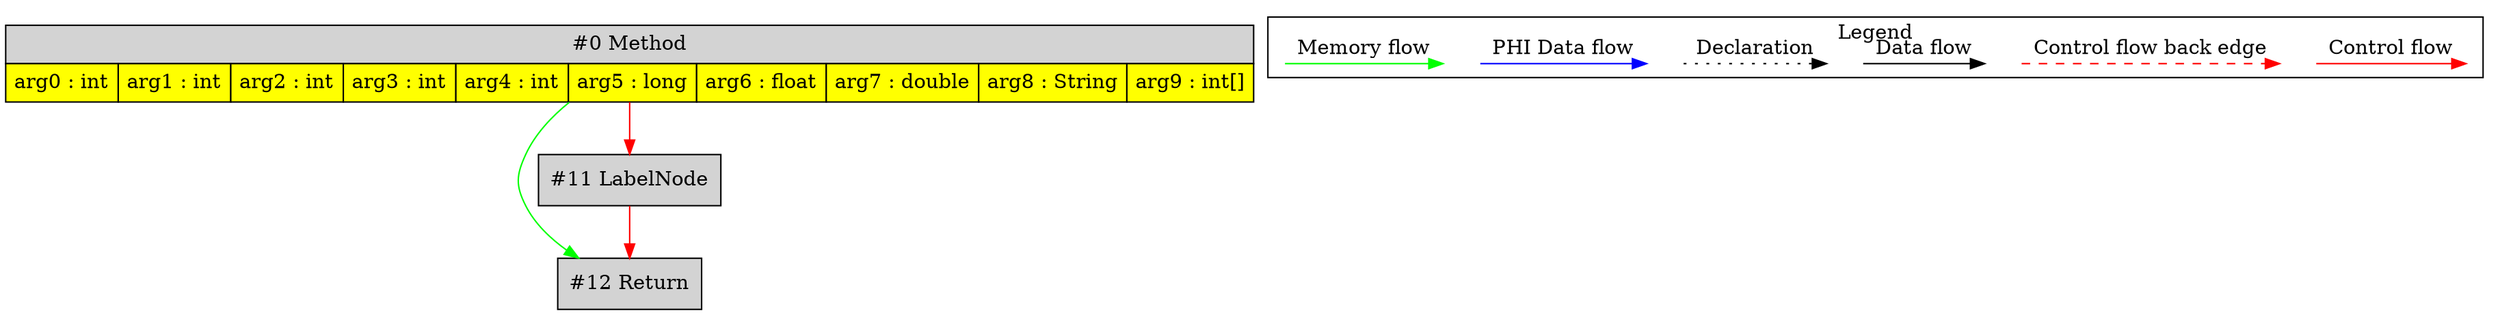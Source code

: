 digraph {
 node0[margin="0", label=<<table border="0" cellborder="1" cellspacing="0" cellpadding="5"><tr><td colspan="10">#0 Method</td></tr><tr><td port="prj6" bgcolor="yellow">arg0 : int</td><td port="prj1" bgcolor="yellow">arg1 : int</td><td port="prj3" bgcolor="yellow">arg2 : int</td><td port="prj2" bgcolor="yellow">arg3 : int</td><td port="prj10" bgcolor="yellow">arg4 : int</td><td port="prj4" bgcolor="yellow">arg5 : long</td><td port="prj8" bgcolor="yellow">arg6 : float</td><td port="prj5" bgcolor="yellow">arg7 : double</td><td port="prj7" bgcolor="yellow">arg8 : String</td><td port="prj9" bgcolor="yellow">arg9 : int[]</td></tr></table>>,shape=none, fillcolor=lightgrey, style=filled];
 node12[label="#12 Return",shape=box, fillcolor=lightgrey, style=filled];
 node11 -> node12[labeldistance=2, color=red, fontcolor=red];
 node0 -> node12[labeldistance=2, color=green, constraint=false];
 node11[label="#11 LabelNode",shape=box, fillcolor=lightgrey, style=filled];
 node0 -> node11[labeldistance=2, color=red, fontcolor=red];
 subgraph cluster_000 {
  label = "Legend";
  node [shape=point]
  {
   rank=same;
   c0 [style = invis];
   c1 [style = invis];
   c2 [style = invis];
   c3 [style = invis];
   d0 [style = invis];
   d1 [style = invis];
   d2 [style = invis];
   d3 [style = invis];
   d4 [style = invis];
   d5 [style = invis];
   d6 [style = invis];
   d7 [style = invis];
  }
  c0 -> c1 [label="Control flow", style=solid, color=red]
  c2 -> c3 [label="Control flow back edge", style=dashed, color=red]
  d0 -> d1 [label="Data flow"]
  d2 -> d3 [label="Declaration", style=dotted]
  d4 -> d5 [label="PHI Data flow", color=blue]
  d6 -> d7 [label="Memory flow", color=green]
 }

}
